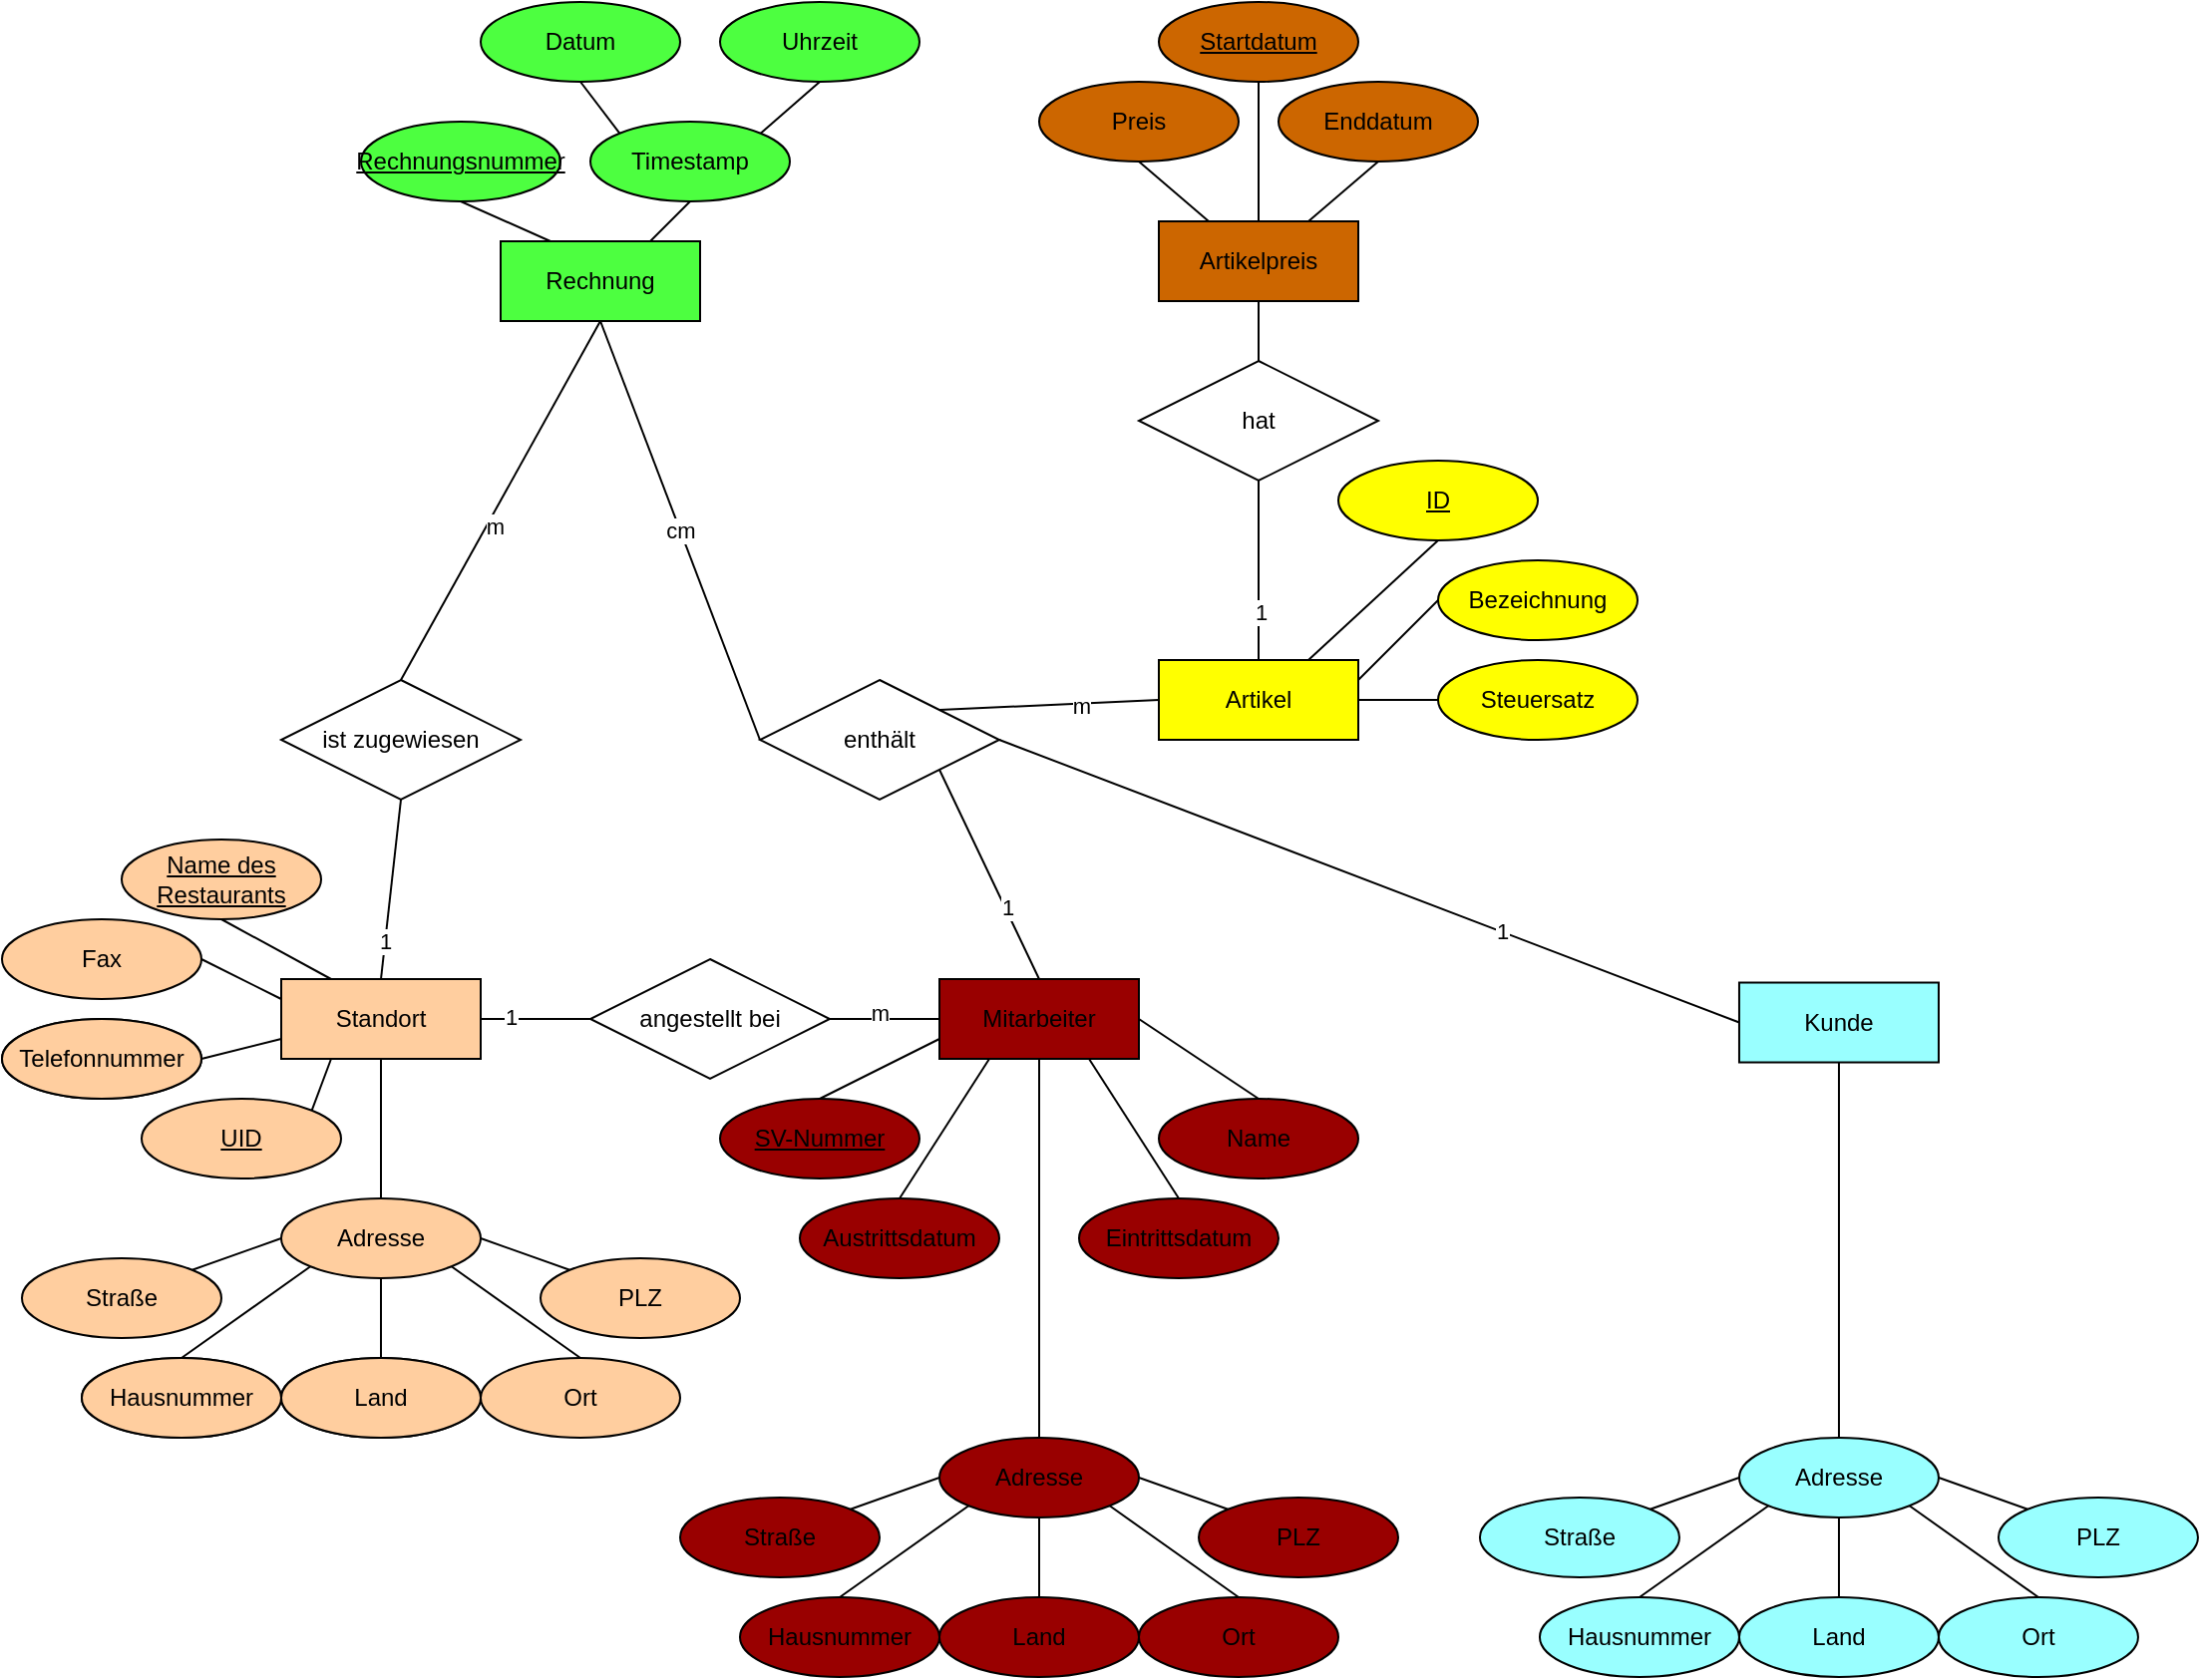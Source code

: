 <mxfile version="12.9.13" type="github"><diagram id="cytf87JM-Tnagg80P8Dd" name="Page-1"><mxGraphModel dx="2302" dy="1193" grid="1" gridSize="10" guides="1" tooltips="1" connect="1" arrows="1" fold="1" page="1" pageScale="1" pageWidth="850" pageHeight="1100" math="0" shadow="0"><root><mxCell id="0"/><mxCell id="1" parent="0"/><mxCell id="heM87UvhuHq3z-fkPbaU-1" value="Standort" style="whiteSpace=wrap;html=1;align=center;fillColor=#FFCE9F;" vertex="1" parent="1"><mxGeometry x="460" y="600" width="100" height="40" as="geometry"/></mxCell><mxCell id="heM87UvhuHq3z-fkPbaU-2" value="Name des Restaurants" style="ellipse;whiteSpace=wrap;html=1;align=center;fontStyle=4;fillColor=#FFCE9F;" vertex="1" parent="1"><mxGeometry x="380" y="530" width="100" height="40" as="geometry"/></mxCell><mxCell id="heM87UvhuHq3z-fkPbaU-3" value="Adresse" style="ellipse;whiteSpace=wrap;html=1;align=center;fillColor=#FFCE9F;" vertex="1" parent="1"><mxGeometry x="460" y="710" width="100" height="40" as="geometry"/></mxCell><mxCell id="heM87UvhuHq3z-fkPbaU-4" value="Straße" style="ellipse;whiteSpace=wrap;html=1;align=center;fillColor=#FFCE9F;" vertex="1" parent="1"><mxGeometry x="330" y="740" width="100" height="40" as="geometry"/></mxCell><mxCell id="heM87UvhuHq3z-fkPbaU-5" value="Hausnummer" style="ellipse;whiteSpace=wrap;html=1;align=center;" vertex="1" parent="1"><mxGeometry x="360" y="790" width="100" height="40" as="geometry"/></mxCell><mxCell id="heM87UvhuHq3z-fkPbaU-6" value="Ort" style="ellipse;whiteSpace=wrap;html=1;align=center;fillColor=#FFCE9F;" vertex="1" parent="1"><mxGeometry x="560" y="790" width="100" height="40" as="geometry"/></mxCell><mxCell id="heM87UvhuHq3z-fkPbaU-7" value="Land" style="ellipse;whiteSpace=wrap;html=1;align=center;" vertex="1" parent="1"><mxGeometry x="460" y="790" width="100" height="40" as="geometry"/></mxCell><mxCell id="heM87UvhuHq3z-fkPbaU-8" value="PLZ" style="ellipse;whiteSpace=wrap;html=1;align=center;fillColor=#FFCE9F;" vertex="1" parent="1"><mxGeometry x="590" y="740" width="100" height="40" as="geometry"/></mxCell><mxCell id="heM87UvhuHq3z-fkPbaU-9" value="" style="endArrow=none;html=1;rounded=0;exitX=0;exitY=1;exitDx=0;exitDy=0;entryX=0.5;entryY=0;entryDx=0;entryDy=0;fillColor=#FFCE9F;" edge="1" parent="1" source="heM87UvhuHq3z-fkPbaU-3" target="heM87UvhuHq3z-fkPbaU-5"><mxGeometry relative="1" as="geometry"><mxPoint x="640" y="660" as="sourcePoint"/><mxPoint x="800" y="660" as="targetPoint"/></mxGeometry></mxCell><mxCell id="heM87UvhuHq3z-fkPbaU-10" value="" style="endArrow=none;html=1;rounded=0;exitX=0;exitY=0.5;exitDx=0;exitDy=0;entryX=1;entryY=0;entryDx=0;entryDy=0;fillColor=#FFCE9F;" edge="1" parent="1" source="heM87UvhuHq3z-fkPbaU-3" target="heM87UvhuHq3z-fkPbaU-4"><mxGeometry relative="1" as="geometry"><mxPoint x="640" y="660" as="sourcePoint"/><mxPoint x="800" y="660" as="targetPoint"/></mxGeometry></mxCell><mxCell id="heM87UvhuHq3z-fkPbaU-11" value="" style="endArrow=none;html=1;rounded=0;exitX=0.5;exitY=1;exitDx=0;exitDy=0;entryX=0.5;entryY=0;entryDx=0;entryDy=0;fillColor=#FFCE9F;" edge="1" parent="1" source="heM87UvhuHq3z-fkPbaU-3" target="heM87UvhuHq3z-fkPbaU-7"><mxGeometry relative="1" as="geometry"><mxPoint x="484.645" y="754.142" as="sourcePoint"/><mxPoint x="420" y="800" as="targetPoint"/></mxGeometry></mxCell><mxCell id="heM87UvhuHq3z-fkPbaU-12" value="" style="endArrow=none;html=1;rounded=0;exitX=1;exitY=1;exitDx=0;exitDy=0;entryX=0.5;entryY=0;entryDx=0;entryDy=0;fillColor=#FFCE9F;" edge="1" parent="1" source="heM87UvhuHq3z-fkPbaU-3" target="heM87UvhuHq3z-fkPbaU-6"><mxGeometry relative="1" as="geometry"><mxPoint x="520" y="760" as="sourcePoint"/><mxPoint x="520" y="800" as="targetPoint"/></mxGeometry></mxCell><mxCell id="heM87UvhuHq3z-fkPbaU-13" value="" style="endArrow=none;html=1;rounded=0;exitX=1;exitY=0.5;exitDx=0;exitDy=0;entryX=0;entryY=0;entryDx=0;entryDy=0;fillColor=#FFCE9F;" edge="1" parent="1" source="heM87UvhuHq3z-fkPbaU-3" target="heM87UvhuHq3z-fkPbaU-8"><mxGeometry relative="1" as="geometry"><mxPoint x="555.355" y="754.142" as="sourcePoint"/><mxPoint x="620" y="800" as="targetPoint"/></mxGeometry></mxCell><mxCell id="heM87UvhuHq3z-fkPbaU-15" value="Telefonnummer" style="ellipse;whiteSpace=wrap;html=1;align=center;" vertex="1" parent="1"><mxGeometry x="320" y="620" width="100" height="40" as="geometry"/></mxCell><mxCell id="heM87UvhuHq3z-fkPbaU-16" value="Fax" style="ellipse;whiteSpace=wrap;html=1;align=center;fillColor=#FFCE9F;" vertex="1" parent="1"><mxGeometry x="320" y="570" width="100" height="40" as="geometry"/></mxCell><mxCell id="heM87UvhuHq3z-fkPbaU-18" value="UID" style="ellipse;whiteSpace=wrap;html=1;align=center;fontStyle=4;fillColor=#FFCE9F;" vertex="1" parent="1"><mxGeometry x="390" y="660" width="100" height="40" as="geometry"/></mxCell><mxCell id="heM87UvhuHq3z-fkPbaU-20" value="" style="endArrow=none;html=1;rounded=0;exitX=1;exitY=0.5;exitDx=0;exitDy=0;entryX=0;entryY=0.75;entryDx=0;entryDy=0;fillColor=#FFCE9F;" edge="1" parent="1" source="heM87UvhuHq3z-fkPbaU-15" target="heM87UvhuHq3z-fkPbaU-1"><mxGeometry relative="1" as="geometry"><mxPoint x="380" y="970" as="sourcePoint"/><mxPoint x="380" y="930" as="targetPoint"/></mxGeometry></mxCell><mxCell id="heM87UvhuHq3z-fkPbaU-21" value="" style="endArrow=none;html=1;rounded=0;exitX=1;exitY=0.5;exitDx=0;exitDy=0;entryX=0;entryY=0.25;entryDx=0;entryDy=0;fillColor=#FFCE9F;" edge="1" parent="1" source="heM87UvhuHq3z-fkPbaU-16" target="heM87UvhuHq3z-fkPbaU-1"><mxGeometry relative="1" as="geometry"><mxPoint x="300" y="940" as="sourcePoint"/><mxPoint x="330" y="920" as="targetPoint"/></mxGeometry></mxCell><mxCell id="heM87UvhuHq3z-fkPbaU-22" value="" style="endArrow=none;html=1;rounded=0;exitX=0.5;exitY=1;exitDx=0;exitDy=0;entryX=0.25;entryY=0;entryDx=0;entryDy=0;fillColor=#FFCE9F;" edge="1" parent="1" source="heM87UvhuHq3z-fkPbaU-2" target="heM87UvhuHq3z-fkPbaU-1"><mxGeometry relative="1" as="geometry"><mxPoint x="300" y="880" as="sourcePoint"/><mxPoint x="330" y="900" as="targetPoint"/></mxGeometry></mxCell><mxCell id="heM87UvhuHq3z-fkPbaU-23" value="" style="endArrow=none;html=1;rounded=0;exitX=1;exitY=0;exitDx=0;exitDy=0;entryX=0.25;entryY=1;entryDx=0;entryDy=0;fillColor=#FFCE9F;" edge="1" parent="1" source="heM87UvhuHq3z-fkPbaU-18" target="heM87UvhuHq3z-fkPbaU-1"><mxGeometry relative="1" as="geometry"><mxPoint x="320" y="850" as="sourcePoint"/><mxPoint x="355" y="890" as="targetPoint"/></mxGeometry></mxCell><mxCell id="heM87UvhuHq3z-fkPbaU-25" value="ist zugewiesen" style="shape=rhombus;perimeter=rhombusPerimeter;whiteSpace=wrap;html=1;align=center;" vertex="1" parent="1"><mxGeometry x="460" y="450" width="120" height="60" as="geometry"/></mxCell><mxCell id="heM87UvhuHq3z-fkPbaU-26" value="angestellt bei" style="shape=rhombus;perimeter=rhombusPerimeter;whiteSpace=wrap;html=1;align=center;" vertex="1" parent="1"><mxGeometry x="615" y="590" width="120" height="60" as="geometry"/></mxCell><mxCell id="heM87UvhuHq3z-fkPbaU-27" value="" style="endArrow=none;html=1;rounded=0;exitX=1;exitY=0.5;exitDx=0;exitDy=0;entryX=0;entryY=0.5;entryDx=0;entryDy=0;fillColor=#FFCE9F;" edge="1" parent="1" source="heM87UvhuHq3z-fkPbaU-1" target="heM87UvhuHq3z-fkPbaU-26"><mxGeometry relative="1" as="geometry"><mxPoint x="420" y="620" as="sourcePoint"/><mxPoint x="580" y="620" as="targetPoint"/></mxGeometry></mxCell><mxCell id="heM87UvhuHq3z-fkPbaU-29" value="1" style="edgeLabel;html=1;align=center;verticalAlign=middle;resizable=0;points=[];fillColor=#FFCE9F;" vertex="1" connectable="0" parent="heM87UvhuHq3z-fkPbaU-27"><mxGeometry x="-0.481" y="1" relative="1" as="geometry"><mxPoint as="offset"/></mxGeometry></mxCell><mxCell id="heM87UvhuHq3z-fkPbaU-28" value="" style="endArrow=none;html=1;rounded=0;exitX=0.5;exitY=0;exitDx=0;exitDy=0;entryX=0.5;entryY=1;entryDx=0;entryDy=0;fillColor=#FFCE9F;" edge="1" parent="1" source="heM87UvhuHq3z-fkPbaU-1" target="heM87UvhuHq3z-fkPbaU-25"><mxGeometry relative="1" as="geometry"><mxPoint x="420" y="620" as="sourcePoint"/><mxPoint x="580" y="620" as="targetPoint"/></mxGeometry></mxCell><mxCell id="heM87UvhuHq3z-fkPbaU-30" value="1" style="edgeLabel;html=1;align=center;verticalAlign=middle;resizable=0;points=[];fillColor=#FFCE9F;" vertex="1" connectable="0" parent="heM87UvhuHq3z-fkPbaU-28"><mxGeometry x="-0.566" relative="1" as="geometry"><mxPoint as="offset"/></mxGeometry></mxCell><mxCell id="heM87UvhuHq3z-fkPbaU-31" value="Rechnung" style="whiteSpace=wrap;html=1;align=center;fillColor=#4DFF40;" vertex="1" parent="1"><mxGeometry x="570" y="230" width="100" height="40" as="geometry"/></mxCell><mxCell id="heM87UvhuHq3z-fkPbaU-32" value="Timestamp" style="ellipse;whiteSpace=wrap;html=1;align=center;fillColor=#4DFF40;" vertex="1" parent="1"><mxGeometry x="615" y="170" width="100" height="40" as="geometry"/></mxCell><mxCell id="heM87UvhuHq3z-fkPbaU-33" value="Uhrzeit" style="ellipse;whiteSpace=wrap;html=1;align=center;fillColor=#4DFF40;" vertex="1" parent="1"><mxGeometry x="680" y="110" width="100" height="40" as="geometry"/></mxCell><mxCell id="heM87UvhuHq3z-fkPbaU-34" value="Datum" style="ellipse;whiteSpace=wrap;html=1;align=center;fillColor=#4DFF40;" vertex="1" parent="1"><mxGeometry x="560" y="110" width="100" height="40" as="geometry"/></mxCell><mxCell id="heM87UvhuHq3z-fkPbaU-35" value="Rechnungsnummer" style="ellipse;whiteSpace=wrap;html=1;align=center;fontStyle=4;fillColor=#4DFF40;" vertex="1" parent="1"><mxGeometry x="500" y="170" width="100" height="40" as="geometry"/></mxCell><mxCell id="heM87UvhuHq3z-fkPbaU-36" value="" style="endArrow=none;html=1;rounded=0;exitX=0.5;exitY=1;exitDx=0;exitDy=0;entryX=0;entryY=0;entryDx=0;entryDy=0;fillColor=#4DFF40;" edge="1" parent="1" source="heM87UvhuHq3z-fkPbaU-34" target="heM87UvhuHq3z-fkPbaU-32"><mxGeometry relative="1" as="geometry"><mxPoint x="420" y="620" as="sourcePoint"/><mxPoint x="580" y="620" as="targetPoint"/></mxGeometry></mxCell><mxCell id="heM87UvhuHq3z-fkPbaU-37" value="" style="endArrow=none;html=1;rounded=0;exitX=0.5;exitY=1;exitDx=0;exitDy=0;entryX=1;entryY=0;entryDx=0;entryDy=0;fillColor=#4DFF40;" edge="1" parent="1" source="heM87UvhuHq3z-fkPbaU-33" target="heM87UvhuHq3z-fkPbaU-32"><mxGeometry relative="1" as="geometry"><mxPoint x="620" y="160" as="sourcePoint"/><mxPoint x="639.645" y="185.858" as="targetPoint"/></mxGeometry></mxCell><mxCell id="heM87UvhuHq3z-fkPbaU-38" value="" style="endArrow=none;html=1;rounded=0;exitX=0.5;exitY=1;exitDx=0;exitDy=0;entryX=0.75;entryY=0;entryDx=0;entryDy=0;fillColor=#4DFF40;" edge="1" parent="1" source="heM87UvhuHq3z-fkPbaU-32" target="heM87UvhuHq3z-fkPbaU-31"><mxGeometry relative="1" as="geometry"><mxPoint x="740" y="160" as="sourcePoint"/><mxPoint x="710.355" y="185.858" as="targetPoint"/></mxGeometry></mxCell><mxCell id="heM87UvhuHq3z-fkPbaU-39" value="" style="endArrow=none;html=1;rounded=0;exitX=0.5;exitY=1;exitDx=0;exitDy=0;entryX=0.25;entryY=0;entryDx=0;entryDy=0;fillColor=#4DFF40;" edge="1" parent="1" source="heM87UvhuHq3z-fkPbaU-35" target="heM87UvhuHq3z-fkPbaU-31"><mxGeometry relative="1" as="geometry"><mxPoint x="675" y="220" as="sourcePoint"/><mxPoint x="655" y="240" as="targetPoint"/></mxGeometry></mxCell><mxCell id="heM87UvhuHq3z-fkPbaU-40" value="" style="endArrow=none;html=1;rounded=0;exitX=0.5;exitY=0;exitDx=0;exitDy=0;entryX=0.5;entryY=1;entryDx=0;entryDy=0;" edge="1" parent="1" source="heM87UvhuHq3z-fkPbaU-25" target="heM87UvhuHq3z-fkPbaU-31"><mxGeometry relative="1" as="geometry"><mxPoint x="420" y="620" as="sourcePoint"/><mxPoint x="580" y="620" as="targetPoint"/></mxGeometry></mxCell><mxCell id="heM87UvhuHq3z-fkPbaU-51" value="m" style="edgeLabel;html=1;align=center;verticalAlign=middle;resizable=0;points=[];" vertex="1" connectable="0" parent="heM87UvhuHq3z-fkPbaU-40"><mxGeometry x="-0.125" y="-3" relative="1" as="geometry"><mxPoint as="offset"/></mxGeometry></mxCell><mxCell id="heM87UvhuHq3z-fkPbaU-41" value="enthält" style="shape=rhombus;perimeter=rhombusPerimeter;whiteSpace=wrap;html=1;align=center;" vertex="1" parent="1"><mxGeometry x="700" y="450" width="120" height="60" as="geometry"/></mxCell><mxCell id="heM87UvhuHq3z-fkPbaU-42" value="Artikel" style="whiteSpace=wrap;html=1;align=center;fillColor=#FFFF00;" vertex="1" parent="1"><mxGeometry x="900" y="440" width="100" height="40" as="geometry"/></mxCell><mxCell id="heM87UvhuHq3z-fkPbaU-43" value="Kunde" style="whiteSpace=wrap;html=1;align=center;fillColor=#99FFFF;" vertex="1" parent="1"><mxGeometry x="1190.98" y="601.76" width="100" height="40" as="geometry"/></mxCell><mxCell id="heM87UvhuHq3z-fkPbaU-44" value="Mitarbeiter" style="whiteSpace=wrap;html=1;align=center;fillColor=#990000;" vertex="1" parent="1"><mxGeometry x="790" y="600" width="100" height="40" as="geometry"/></mxCell><mxCell id="heM87UvhuHq3z-fkPbaU-45" value="cm" style="endArrow=none;html=1;rounded=0;exitX=0;exitY=0.5;exitDx=0;exitDy=0;entryX=0.5;entryY=1;entryDx=0;entryDy=0;" edge="1" parent="1" source="heM87UvhuHq3z-fkPbaU-41" target="heM87UvhuHq3z-fkPbaU-31"><mxGeometry relative="1" as="geometry"><mxPoint x="710" y="560" as="sourcePoint"/><mxPoint x="870" y="560" as="targetPoint"/></mxGeometry></mxCell><mxCell id="heM87UvhuHq3z-fkPbaU-46" value="" style="endArrow=none;html=1;rounded=0;exitX=1;exitY=0.5;exitDx=0;exitDy=0;entryX=0;entryY=0.5;entryDx=0;entryDy=0;" edge="1" parent="1" source="heM87UvhuHq3z-fkPbaU-41" target="heM87UvhuHq3z-fkPbaU-43"><mxGeometry relative="1" as="geometry"><mxPoint x="720" y="530" as="sourcePoint"/><mxPoint x="880" y="530" as="targetPoint"/></mxGeometry></mxCell><mxCell id="heM87UvhuHq3z-fkPbaU-53" value="1" style="edgeLabel;html=1;align=center;verticalAlign=middle;resizable=0;points=[];fillColor=#99FFFF;" vertex="1" connectable="0" parent="heM87UvhuHq3z-fkPbaU-46"><mxGeometry x="0.356" relative="1" as="geometry"><mxPoint as="offset"/></mxGeometry></mxCell><mxCell id="heM87UvhuHq3z-fkPbaU-47" value="" style="endArrow=none;html=1;rounded=0;exitX=1;exitY=1;exitDx=0;exitDy=0;entryX=0.5;entryY=0;entryDx=0;entryDy=0;" edge="1" parent="1" source="heM87UvhuHq3z-fkPbaU-41" target="heM87UvhuHq3z-fkPbaU-44"><mxGeometry relative="1" as="geometry"><mxPoint x="830" y="490" as="sourcePoint"/><mxPoint x="890" y="490" as="targetPoint"/></mxGeometry></mxCell><mxCell id="heM87UvhuHq3z-fkPbaU-54" value="1" style="edgeLabel;html=1;align=center;verticalAlign=middle;resizable=0;points=[];" vertex="1" connectable="0" parent="heM87UvhuHq3z-fkPbaU-47"><mxGeometry x="0.329" y="1" relative="1" as="geometry"><mxPoint y="-1" as="offset"/></mxGeometry></mxCell><mxCell id="heM87UvhuHq3z-fkPbaU-48" value="" style="endArrow=none;html=1;rounded=0;exitX=1;exitY=0;exitDx=0;exitDy=0;entryX=0;entryY=0.5;entryDx=0;entryDy=0;" edge="1" parent="1" source="heM87UvhuHq3z-fkPbaU-41" target="heM87UvhuHq3z-fkPbaU-42"><mxGeometry relative="1" as="geometry"><mxPoint x="800" y="505" as="sourcePoint"/><mxPoint x="890" y="570" as="targetPoint"/></mxGeometry></mxCell><mxCell id="heM87UvhuHq3z-fkPbaU-52" value="m" style="edgeLabel;html=1;align=center;verticalAlign=middle;resizable=0;points=[];" vertex="1" connectable="0" parent="heM87UvhuHq3z-fkPbaU-48"><mxGeometry x="0.289" y="-1" relative="1" as="geometry"><mxPoint as="offset"/></mxGeometry></mxCell><mxCell id="heM87UvhuHq3z-fkPbaU-49" value="" style="endArrow=none;html=1;rounded=0;exitX=1;exitY=0.5;exitDx=0;exitDy=0;entryX=0;entryY=0.5;entryDx=0;entryDy=0;" edge="1" parent="1" source="heM87UvhuHq3z-fkPbaU-26" target="heM87UvhuHq3z-fkPbaU-44"><mxGeometry relative="1" as="geometry"><mxPoint x="790" y="505" as="sourcePoint"/><mxPoint x="880" y="440" as="targetPoint"/></mxGeometry></mxCell><mxCell id="heM87UvhuHq3z-fkPbaU-50" value="m" style="edgeLabel;html=1;align=center;verticalAlign=middle;resizable=0;points=[];fillColor=#990000;" vertex="1" connectable="0" parent="heM87UvhuHq3z-fkPbaU-49"><mxGeometry x="-0.085" y="3" relative="1" as="geometry"><mxPoint as="offset"/></mxGeometry></mxCell><mxCell id="heM87UvhuHq3z-fkPbaU-55" value="hat" style="shape=rhombus;perimeter=rhombusPerimeter;whiteSpace=wrap;html=1;align=center;" vertex="1" parent="1"><mxGeometry x="890" y="290" width="120" height="60" as="geometry"/></mxCell><mxCell id="heM87UvhuHq3z-fkPbaU-57" value="Artikelpreis" style="whiteSpace=wrap;html=1;align=center;fillColor=#CC6600;" vertex="1" parent="1"><mxGeometry x="900" y="220" width="100" height="40" as="geometry"/></mxCell><mxCell id="heM87UvhuHq3z-fkPbaU-58" value="Preis" style="ellipse;whiteSpace=wrap;html=1;align=center;fillColor=#CC6600;" vertex="1" parent="1"><mxGeometry x="840" y="150" width="100" height="40" as="geometry"/></mxCell><mxCell id="heM87UvhuHq3z-fkPbaU-59" value="Enddatum" style="ellipse;whiteSpace=wrap;html=1;align=center;fillColor=#CC6600;" vertex="1" parent="1"><mxGeometry x="960" y="150" width="100" height="40" as="geometry"/></mxCell><mxCell id="heM87UvhuHq3z-fkPbaU-60" value="Startdatum" style="ellipse;whiteSpace=wrap;html=1;align=center;fontStyle=4;fillColor=#CC6600;" vertex="1" parent="1"><mxGeometry x="900" y="110" width="100" height="40" as="geometry"/></mxCell><mxCell id="heM87UvhuHq3z-fkPbaU-63" value="" style="endArrow=none;html=1;rounded=0;exitX=0.5;exitY=1;exitDx=0;exitDy=0;entryX=0.25;entryY=0;entryDx=0;entryDy=0;fillColor=#CC6600;" edge="1" parent="1" source="heM87UvhuHq3z-fkPbaU-58" target="heM87UvhuHq3z-fkPbaU-57"><mxGeometry relative="1" as="geometry"><mxPoint x="1130" y="510" as="sourcePoint"/><mxPoint x="1290" y="510" as="targetPoint"/></mxGeometry></mxCell><mxCell id="heM87UvhuHq3z-fkPbaU-64" value="" style="endArrow=none;html=1;rounded=0;exitX=0.5;exitY=1;exitDx=0;exitDy=0;entryX=0.5;entryY=0;entryDx=0;entryDy=0;fillColor=#CC6600;" edge="1" parent="1" source="heM87UvhuHq3z-fkPbaU-60" target="heM87UvhuHq3z-fkPbaU-57"><mxGeometry relative="1" as="geometry"><mxPoint x="900" y="200" as="sourcePoint"/><mxPoint x="935" y="230" as="targetPoint"/></mxGeometry></mxCell><mxCell id="heM87UvhuHq3z-fkPbaU-65" value="" style="endArrow=none;html=1;rounded=0;exitX=0.5;exitY=1;exitDx=0;exitDy=0;entryX=0.75;entryY=0;entryDx=0;entryDy=0;fillColor=#CC6600;" edge="1" parent="1" source="heM87UvhuHq3z-fkPbaU-59" target="heM87UvhuHq3z-fkPbaU-57"><mxGeometry relative="1" as="geometry"><mxPoint x="960" y="160" as="sourcePoint"/><mxPoint x="960" y="230" as="targetPoint"/></mxGeometry></mxCell><mxCell id="heM87UvhuHq3z-fkPbaU-66" value="" style="endArrow=none;html=1;rounded=0;exitX=0.5;exitY=1;exitDx=0;exitDy=0;entryX=0.5;entryY=0;entryDx=0;entryDy=0;" edge="1" parent="1" source="heM87UvhuHq3z-fkPbaU-57" target="heM87UvhuHq3z-fkPbaU-55"><mxGeometry relative="1" as="geometry"><mxPoint x="1020" y="200" as="sourcePoint"/><mxPoint x="985" y="230" as="targetPoint"/></mxGeometry></mxCell><mxCell id="heM87UvhuHq3z-fkPbaU-67" value="" style="endArrow=none;html=1;rounded=0;exitX=0.5;exitY=1;exitDx=0;exitDy=0;entryX=0.5;entryY=0;entryDx=0;entryDy=0;" edge="1" parent="1" source="heM87UvhuHq3z-fkPbaU-55" target="heM87UvhuHq3z-fkPbaU-42"><mxGeometry relative="1" as="geometry"><mxPoint x="880" y="350" as="sourcePoint"/><mxPoint x="880" y="380" as="targetPoint"/></mxGeometry></mxCell><mxCell id="heM87UvhuHq3z-fkPbaU-76" value="1" style="edgeLabel;html=1;align=center;verticalAlign=middle;resizable=0;points=[];" vertex="1" connectable="0" parent="heM87UvhuHq3z-fkPbaU-67"><mxGeometry x="0.467" y="1" relative="1" as="geometry"><mxPoint as="offset"/></mxGeometry></mxCell><mxCell id="heM87UvhuHq3z-fkPbaU-68" value="" style="endArrow=none;html=1;rounded=0;exitX=0.5;exitY=1;exitDx=0;exitDy=0;entryX=0.75;entryY=0;entryDx=0;entryDy=0;" edge="1" parent="1" source="heM87UvhuHq3z-fkPbaU-71" target="heM87UvhuHq3z-fkPbaU-42"><mxGeometry relative="1" as="geometry"><mxPoint x="1020" y="390" as="sourcePoint"/><mxPoint x="935" y="450" as="targetPoint"/></mxGeometry></mxCell><mxCell id="heM87UvhuHq3z-fkPbaU-71" value="ID" style="ellipse;whiteSpace=wrap;html=1;align=center;fontStyle=4;fillColor=#FFFF00;" vertex="1" parent="1"><mxGeometry x="990" y="340" width="100" height="40" as="geometry"/></mxCell><mxCell id="heM87UvhuHq3z-fkPbaU-72" value="Steuersatz" style="ellipse;whiteSpace=wrap;html=1;align=center;fillColor=#FFFF00;" vertex="1" parent="1"><mxGeometry x="1040" y="440" width="100" height="40" as="geometry"/></mxCell><mxCell id="heM87UvhuHq3z-fkPbaU-73" value="Bezeichnung" style="ellipse;whiteSpace=wrap;html=1;align=center;fillColor=#FFFF00;" vertex="1" parent="1"><mxGeometry x="1040" y="390" width="100" height="40" as="geometry"/></mxCell><mxCell id="heM87UvhuHq3z-fkPbaU-74" value="" style="endArrow=none;html=1;rounded=0;exitX=0;exitY=0.5;exitDx=0;exitDy=0;entryX=1;entryY=0.25;entryDx=0;entryDy=0;" edge="1" parent="1" source="heM87UvhuHq3z-fkPbaU-73" target="heM87UvhuHq3z-fkPbaU-42"><mxGeometry relative="1" as="geometry"><mxPoint x="1030" y="400" as="sourcePoint"/><mxPoint x="985" y="450" as="targetPoint"/></mxGeometry></mxCell><mxCell id="heM87UvhuHq3z-fkPbaU-75" value="" style="endArrow=none;html=1;rounded=0;exitX=0;exitY=0.5;exitDx=0;exitDy=0;entryX=1;entryY=0.5;entryDx=0;entryDy=0;" edge="1" parent="1" source="heM87UvhuHq3z-fkPbaU-72" target="heM87UvhuHq3z-fkPbaU-42"><mxGeometry relative="1" as="geometry"><mxPoint x="1050" y="420" as="sourcePoint"/><mxPoint x="1010" y="460" as="targetPoint"/></mxGeometry></mxCell><mxCell id="heM87UvhuHq3z-fkPbaU-80" value="Adresse" style="ellipse;whiteSpace=wrap;html=1;align=center;fillColor=#99FFFF;" vertex="1" parent="1"><mxGeometry x="1190.98" y="830" width="100" height="40" as="geometry"/></mxCell><mxCell id="heM87UvhuHq3z-fkPbaU-81" value="Straße" style="ellipse;whiteSpace=wrap;html=1;align=center;fillColor=#99FFFF;" vertex="1" parent="1"><mxGeometry x="1060.98" y="860" width="100" height="40" as="geometry"/></mxCell><mxCell id="heM87UvhuHq3z-fkPbaU-82" value="Hausnummer" style="ellipse;whiteSpace=wrap;html=1;align=center;fillColor=#99FFFF;" vertex="1" parent="1"><mxGeometry x="1090.98" y="910" width="100" height="40" as="geometry"/></mxCell><mxCell id="heM87UvhuHq3z-fkPbaU-83" value="Ort" style="ellipse;whiteSpace=wrap;html=1;align=center;fillColor=#99FFFF;" vertex="1" parent="1"><mxGeometry x="1290.98" y="910" width="100" height="40" as="geometry"/></mxCell><mxCell id="heM87UvhuHq3z-fkPbaU-84" value="Land" style="ellipse;whiteSpace=wrap;html=1;align=center;fillColor=#99FFFF;" vertex="1" parent="1"><mxGeometry x="1190.98" y="910" width="100" height="40" as="geometry"/></mxCell><mxCell id="heM87UvhuHq3z-fkPbaU-85" value="PLZ" style="ellipse;whiteSpace=wrap;html=1;align=center;fillColor=#99FFFF;" vertex="1" parent="1"><mxGeometry x="1320.98" y="860" width="100" height="40" as="geometry"/></mxCell><mxCell id="heM87UvhuHq3z-fkPbaU-86" value="" style="endArrow=none;html=1;rounded=0;exitX=0;exitY=1;exitDx=0;exitDy=0;entryX=0.5;entryY=0;entryDx=0;entryDy=0;fillColor=#99FFFF;" edge="1" parent="1" source="heM87UvhuHq3z-fkPbaU-80" target="heM87UvhuHq3z-fkPbaU-82"><mxGeometry relative="1" as="geometry"><mxPoint x="1370.98" y="780" as="sourcePoint"/><mxPoint x="1530.98" y="780" as="targetPoint"/></mxGeometry></mxCell><mxCell id="heM87UvhuHq3z-fkPbaU-87" value="" style="endArrow=none;html=1;rounded=0;exitX=0;exitY=0.5;exitDx=0;exitDy=0;entryX=1;entryY=0;entryDx=0;entryDy=0;fillColor=#99FFFF;" edge="1" parent="1" source="heM87UvhuHq3z-fkPbaU-80" target="heM87UvhuHq3z-fkPbaU-81"><mxGeometry relative="1" as="geometry"><mxPoint x="1370.98" y="780" as="sourcePoint"/><mxPoint x="1530.98" y="780" as="targetPoint"/></mxGeometry></mxCell><mxCell id="heM87UvhuHq3z-fkPbaU-88" value="" style="endArrow=none;html=1;rounded=0;exitX=0.5;exitY=1;exitDx=0;exitDy=0;entryX=0.5;entryY=0;entryDx=0;entryDy=0;fillColor=#99FFFF;" edge="1" parent="1" source="heM87UvhuHq3z-fkPbaU-80" target="heM87UvhuHq3z-fkPbaU-84"><mxGeometry relative="1" as="geometry"><mxPoint x="1215.625" y="874.142" as="sourcePoint"/><mxPoint x="1150.98" y="920" as="targetPoint"/></mxGeometry></mxCell><mxCell id="heM87UvhuHq3z-fkPbaU-89" value="" style="endArrow=none;html=1;rounded=0;exitX=1;exitY=1;exitDx=0;exitDy=0;entryX=0.5;entryY=0;entryDx=0;entryDy=0;fillColor=#99FFFF;" edge="1" parent="1" source="heM87UvhuHq3z-fkPbaU-80" target="heM87UvhuHq3z-fkPbaU-83"><mxGeometry relative="1" as="geometry"><mxPoint x="1250.98" y="880" as="sourcePoint"/><mxPoint x="1250.98" y="920" as="targetPoint"/></mxGeometry></mxCell><mxCell id="heM87UvhuHq3z-fkPbaU-90" value="" style="endArrow=none;html=1;rounded=0;exitX=1;exitY=0.5;exitDx=0;exitDy=0;entryX=0;entryY=0;entryDx=0;entryDy=0;fillColor=#99FFFF;" edge="1" parent="1" source="heM87UvhuHq3z-fkPbaU-80" target="heM87UvhuHq3z-fkPbaU-85"><mxGeometry relative="1" as="geometry"><mxPoint x="1286.335" y="874.142" as="sourcePoint"/><mxPoint x="1350.98" y="920" as="targetPoint"/></mxGeometry></mxCell><mxCell id="heM87UvhuHq3z-fkPbaU-91" value="Adresse" style="ellipse;whiteSpace=wrap;html=1;align=center;fillColor=#990000;" vertex="1" parent="1"><mxGeometry x="790" y="830" width="100" height="40" as="geometry"/></mxCell><mxCell id="heM87UvhuHq3z-fkPbaU-92" value="Straße" style="ellipse;whiteSpace=wrap;html=1;align=center;fillColor=#990000;" vertex="1" parent="1"><mxGeometry x="660" y="860" width="100" height="40" as="geometry"/></mxCell><mxCell id="heM87UvhuHq3z-fkPbaU-93" value="Hausnummer" style="ellipse;whiteSpace=wrap;html=1;align=center;fillColor=#990000;" vertex="1" parent="1"><mxGeometry x="690" y="910" width="100" height="40" as="geometry"/></mxCell><mxCell id="heM87UvhuHq3z-fkPbaU-94" value="Ort" style="ellipse;whiteSpace=wrap;html=1;align=center;fillColor=#990000;" vertex="1" parent="1"><mxGeometry x="890" y="910" width="100" height="40" as="geometry"/></mxCell><mxCell id="heM87UvhuHq3z-fkPbaU-95" value="Land" style="ellipse;whiteSpace=wrap;html=1;align=center;fillColor=#990000;" vertex="1" parent="1"><mxGeometry x="790" y="910" width="100" height="40" as="geometry"/></mxCell><mxCell id="heM87UvhuHq3z-fkPbaU-96" value="PLZ" style="ellipse;whiteSpace=wrap;html=1;align=center;fillColor=#990000;" vertex="1" parent="1"><mxGeometry x="920" y="860" width="100" height="40" as="geometry"/></mxCell><mxCell id="heM87UvhuHq3z-fkPbaU-97" value="" style="endArrow=none;html=1;rounded=0;exitX=0;exitY=1;exitDx=0;exitDy=0;entryX=0.5;entryY=0;entryDx=0;entryDy=0;" edge="1" parent="1" source="heM87UvhuHq3z-fkPbaU-91" target="heM87UvhuHq3z-fkPbaU-93"><mxGeometry relative="1" as="geometry"><mxPoint x="970" y="780" as="sourcePoint"/><mxPoint x="1130" y="780" as="targetPoint"/></mxGeometry></mxCell><mxCell id="heM87UvhuHq3z-fkPbaU-98" value="" style="endArrow=none;html=1;rounded=0;exitX=0;exitY=0.5;exitDx=0;exitDy=0;entryX=1;entryY=0;entryDx=0;entryDy=0;fillColor=#990000;" edge="1" parent="1" source="heM87UvhuHq3z-fkPbaU-91" target="heM87UvhuHq3z-fkPbaU-92"><mxGeometry relative="1" as="geometry"><mxPoint x="970" y="780" as="sourcePoint"/><mxPoint x="1130" y="780" as="targetPoint"/></mxGeometry></mxCell><mxCell id="heM87UvhuHq3z-fkPbaU-99" value="" style="endArrow=none;html=1;rounded=0;exitX=0.5;exitY=1;exitDx=0;exitDy=0;entryX=0.5;entryY=0;entryDx=0;entryDy=0;fillColor=#990000;" edge="1" parent="1" source="heM87UvhuHq3z-fkPbaU-91" target="heM87UvhuHq3z-fkPbaU-95"><mxGeometry relative="1" as="geometry"><mxPoint x="814.645" y="874.142" as="sourcePoint"/><mxPoint x="750" y="920" as="targetPoint"/></mxGeometry></mxCell><mxCell id="heM87UvhuHq3z-fkPbaU-100" value="" style="endArrow=none;html=1;rounded=0;exitX=1;exitY=1;exitDx=0;exitDy=0;entryX=0.5;entryY=0;entryDx=0;entryDy=0;fillColor=#990000;" edge="1" parent="1" source="heM87UvhuHq3z-fkPbaU-91" target="heM87UvhuHq3z-fkPbaU-94"><mxGeometry relative="1" as="geometry"><mxPoint x="850" y="880" as="sourcePoint"/><mxPoint x="850" y="920" as="targetPoint"/></mxGeometry></mxCell><mxCell id="heM87UvhuHq3z-fkPbaU-101" value="" style="endArrow=none;html=1;rounded=0;exitX=1;exitY=0.5;exitDx=0;exitDy=0;entryX=0;entryY=0;entryDx=0;entryDy=0;fillColor=#990000;" edge="1" parent="1" source="heM87UvhuHq3z-fkPbaU-91" target="heM87UvhuHq3z-fkPbaU-96"><mxGeometry relative="1" as="geometry"><mxPoint x="885.355" y="874.142" as="sourcePoint"/><mxPoint x="950" y="920" as="targetPoint"/></mxGeometry></mxCell><mxCell id="heM87UvhuHq3z-fkPbaU-102" value="" style="endArrow=none;html=1;rounded=0;entryX=0.5;entryY=0;entryDx=0;entryDy=0;exitX=0.5;exitY=1;exitDx=0;exitDy=0;fillColor=#FFCE9F;" edge="1" parent="1" source="heM87UvhuHq3z-fkPbaU-1" target="heM87UvhuHq3z-fkPbaU-3"><mxGeometry relative="1" as="geometry"><mxPoint x="470" y="490" as="sourcePoint"/><mxPoint x="630" y="490" as="targetPoint"/></mxGeometry></mxCell><mxCell id="heM87UvhuHq3z-fkPbaU-103" value="" style="endArrow=none;html=1;rounded=0;entryX=0.5;entryY=0;entryDx=0;entryDy=0;exitX=0.5;exitY=1;exitDx=0;exitDy=0;fillColor=#99FFFF;" edge="1" parent="1" source="heM87UvhuHq3z-fkPbaU-43" target="heM87UvhuHq3z-fkPbaU-80"><mxGeometry relative="1" as="geometry"><mxPoint x="420.98" y="661.76" as="sourcePoint"/><mxPoint x="420.98" y="731.76" as="targetPoint"/></mxGeometry></mxCell><mxCell id="heM87UvhuHq3z-fkPbaU-104" value="Name" style="ellipse;whiteSpace=wrap;html=1;align=center;fillColor=#990000;" vertex="1" parent="1"><mxGeometry x="900" y="660" width="100" height="40" as="geometry"/></mxCell><mxCell id="heM87UvhuHq3z-fkPbaU-105" value="SV-Nummer" style="ellipse;whiteSpace=wrap;html=1;align=center;fontStyle=4;fillColor=#990000;" vertex="1" parent="1"><mxGeometry x="680" y="660" width="100" height="40" as="geometry"/></mxCell><mxCell id="heM87UvhuHq3z-fkPbaU-106" value="Eintrittsdatum" style="ellipse;whiteSpace=wrap;html=1;align=center;fillColor=#990000;" vertex="1" parent="1"><mxGeometry x="860" y="710" width="100" height="40" as="geometry"/></mxCell><mxCell id="heM87UvhuHq3z-fkPbaU-107" value="Austrittsdatum" style="ellipse;whiteSpace=wrap;html=1;align=center;fillColor=#990000;" vertex="1" parent="1"><mxGeometry x="720" y="710" width="100" height="40" as="geometry"/></mxCell><mxCell id="heM87UvhuHq3z-fkPbaU-108" value="" style="endArrow=none;html=1;rounded=0;exitX=1;exitY=0.5;exitDx=0;exitDy=0;entryX=0.5;entryY=0;entryDx=0;entryDy=0;fillColor=#990000;" edge="1" parent="1" source="heM87UvhuHq3z-fkPbaU-44" target="heM87UvhuHq3z-fkPbaU-104"><mxGeometry relative="1" as="geometry"><mxPoint x="850" y="880.0" as="sourcePoint"/><mxPoint x="850" y="920.0" as="targetPoint"/></mxGeometry></mxCell><mxCell id="heM87UvhuHq3z-fkPbaU-109" value="" style="endArrow=none;html=1;rounded=0;exitX=0.75;exitY=1;exitDx=0;exitDy=0;entryX=0.5;entryY=0;entryDx=0;entryDy=0;fillColor=#990000;" edge="1" parent="1" source="heM87UvhuHq3z-fkPbaU-44" target="heM87UvhuHq3z-fkPbaU-106"><mxGeometry relative="1" as="geometry"><mxPoint x="900" y="630" as="sourcePoint"/><mxPoint x="960" y="670" as="targetPoint"/></mxGeometry></mxCell><mxCell id="heM87UvhuHq3z-fkPbaU-110" value="" style="endArrow=none;html=1;rounded=0;exitX=0.5;exitY=1;exitDx=0;exitDy=0;fillColor=#990000;" edge="1" parent="1" source="heM87UvhuHq3z-fkPbaU-44" target="heM87UvhuHq3z-fkPbaU-91"><mxGeometry relative="1" as="geometry"><mxPoint x="875" y="650" as="sourcePoint"/><mxPoint x="894.767" y="725.809" as="targetPoint"/></mxGeometry></mxCell><mxCell id="heM87UvhuHq3z-fkPbaU-111" value="" style="endArrow=none;html=1;rounded=0;exitX=0.25;exitY=1;exitDx=0;exitDy=0;entryX=0.5;entryY=0;entryDx=0;entryDy=0;fillColor=#990000;" edge="1" parent="1" source="heM87UvhuHq3z-fkPbaU-44" target="heM87UvhuHq3z-fkPbaU-107"><mxGeometry relative="1" as="geometry"><mxPoint x="875" y="650" as="sourcePoint"/><mxPoint x="920" y="720" as="targetPoint"/></mxGeometry></mxCell><mxCell id="heM87UvhuHq3z-fkPbaU-112" value="" style="endArrow=none;html=1;rounded=0;exitX=0;exitY=0.75;exitDx=0;exitDy=0;entryX=0.5;entryY=0;entryDx=0;entryDy=0;" edge="1" parent="1" source="heM87UvhuHq3z-fkPbaU-44" target="heM87UvhuHq3z-fkPbaU-105"><mxGeometry relative="1" as="geometry"><mxPoint x="825" y="650" as="sourcePoint"/><mxPoint x="780" y="720" as="targetPoint"/></mxGeometry></mxCell><mxCell id="heM87UvhuHq3z-fkPbaU-113" value="Telefonnummer" style="ellipse;whiteSpace=wrap;html=1;align=center;fillColor=#FFCE9F;" vertex="1" parent="1"><mxGeometry x="320" y="620" width="100" height="40" as="geometry"/></mxCell><mxCell id="heM87UvhuHq3z-fkPbaU-114" value="Hausnummer" style="ellipse;whiteSpace=wrap;html=1;align=center;fillColor=#FFCE9F;" vertex="1" parent="1"><mxGeometry x="360" y="790" width="100" height="40" as="geometry"/></mxCell><mxCell id="heM87UvhuHq3z-fkPbaU-115" value="Land" style="ellipse;whiteSpace=wrap;html=1;align=center;fillColor=#FFCE9F;" vertex="1" parent="1"><mxGeometry x="460" y="790" width="100" height="40" as="geometry"/></mxCell></root></mxGraphModel></diagram></mxfile>